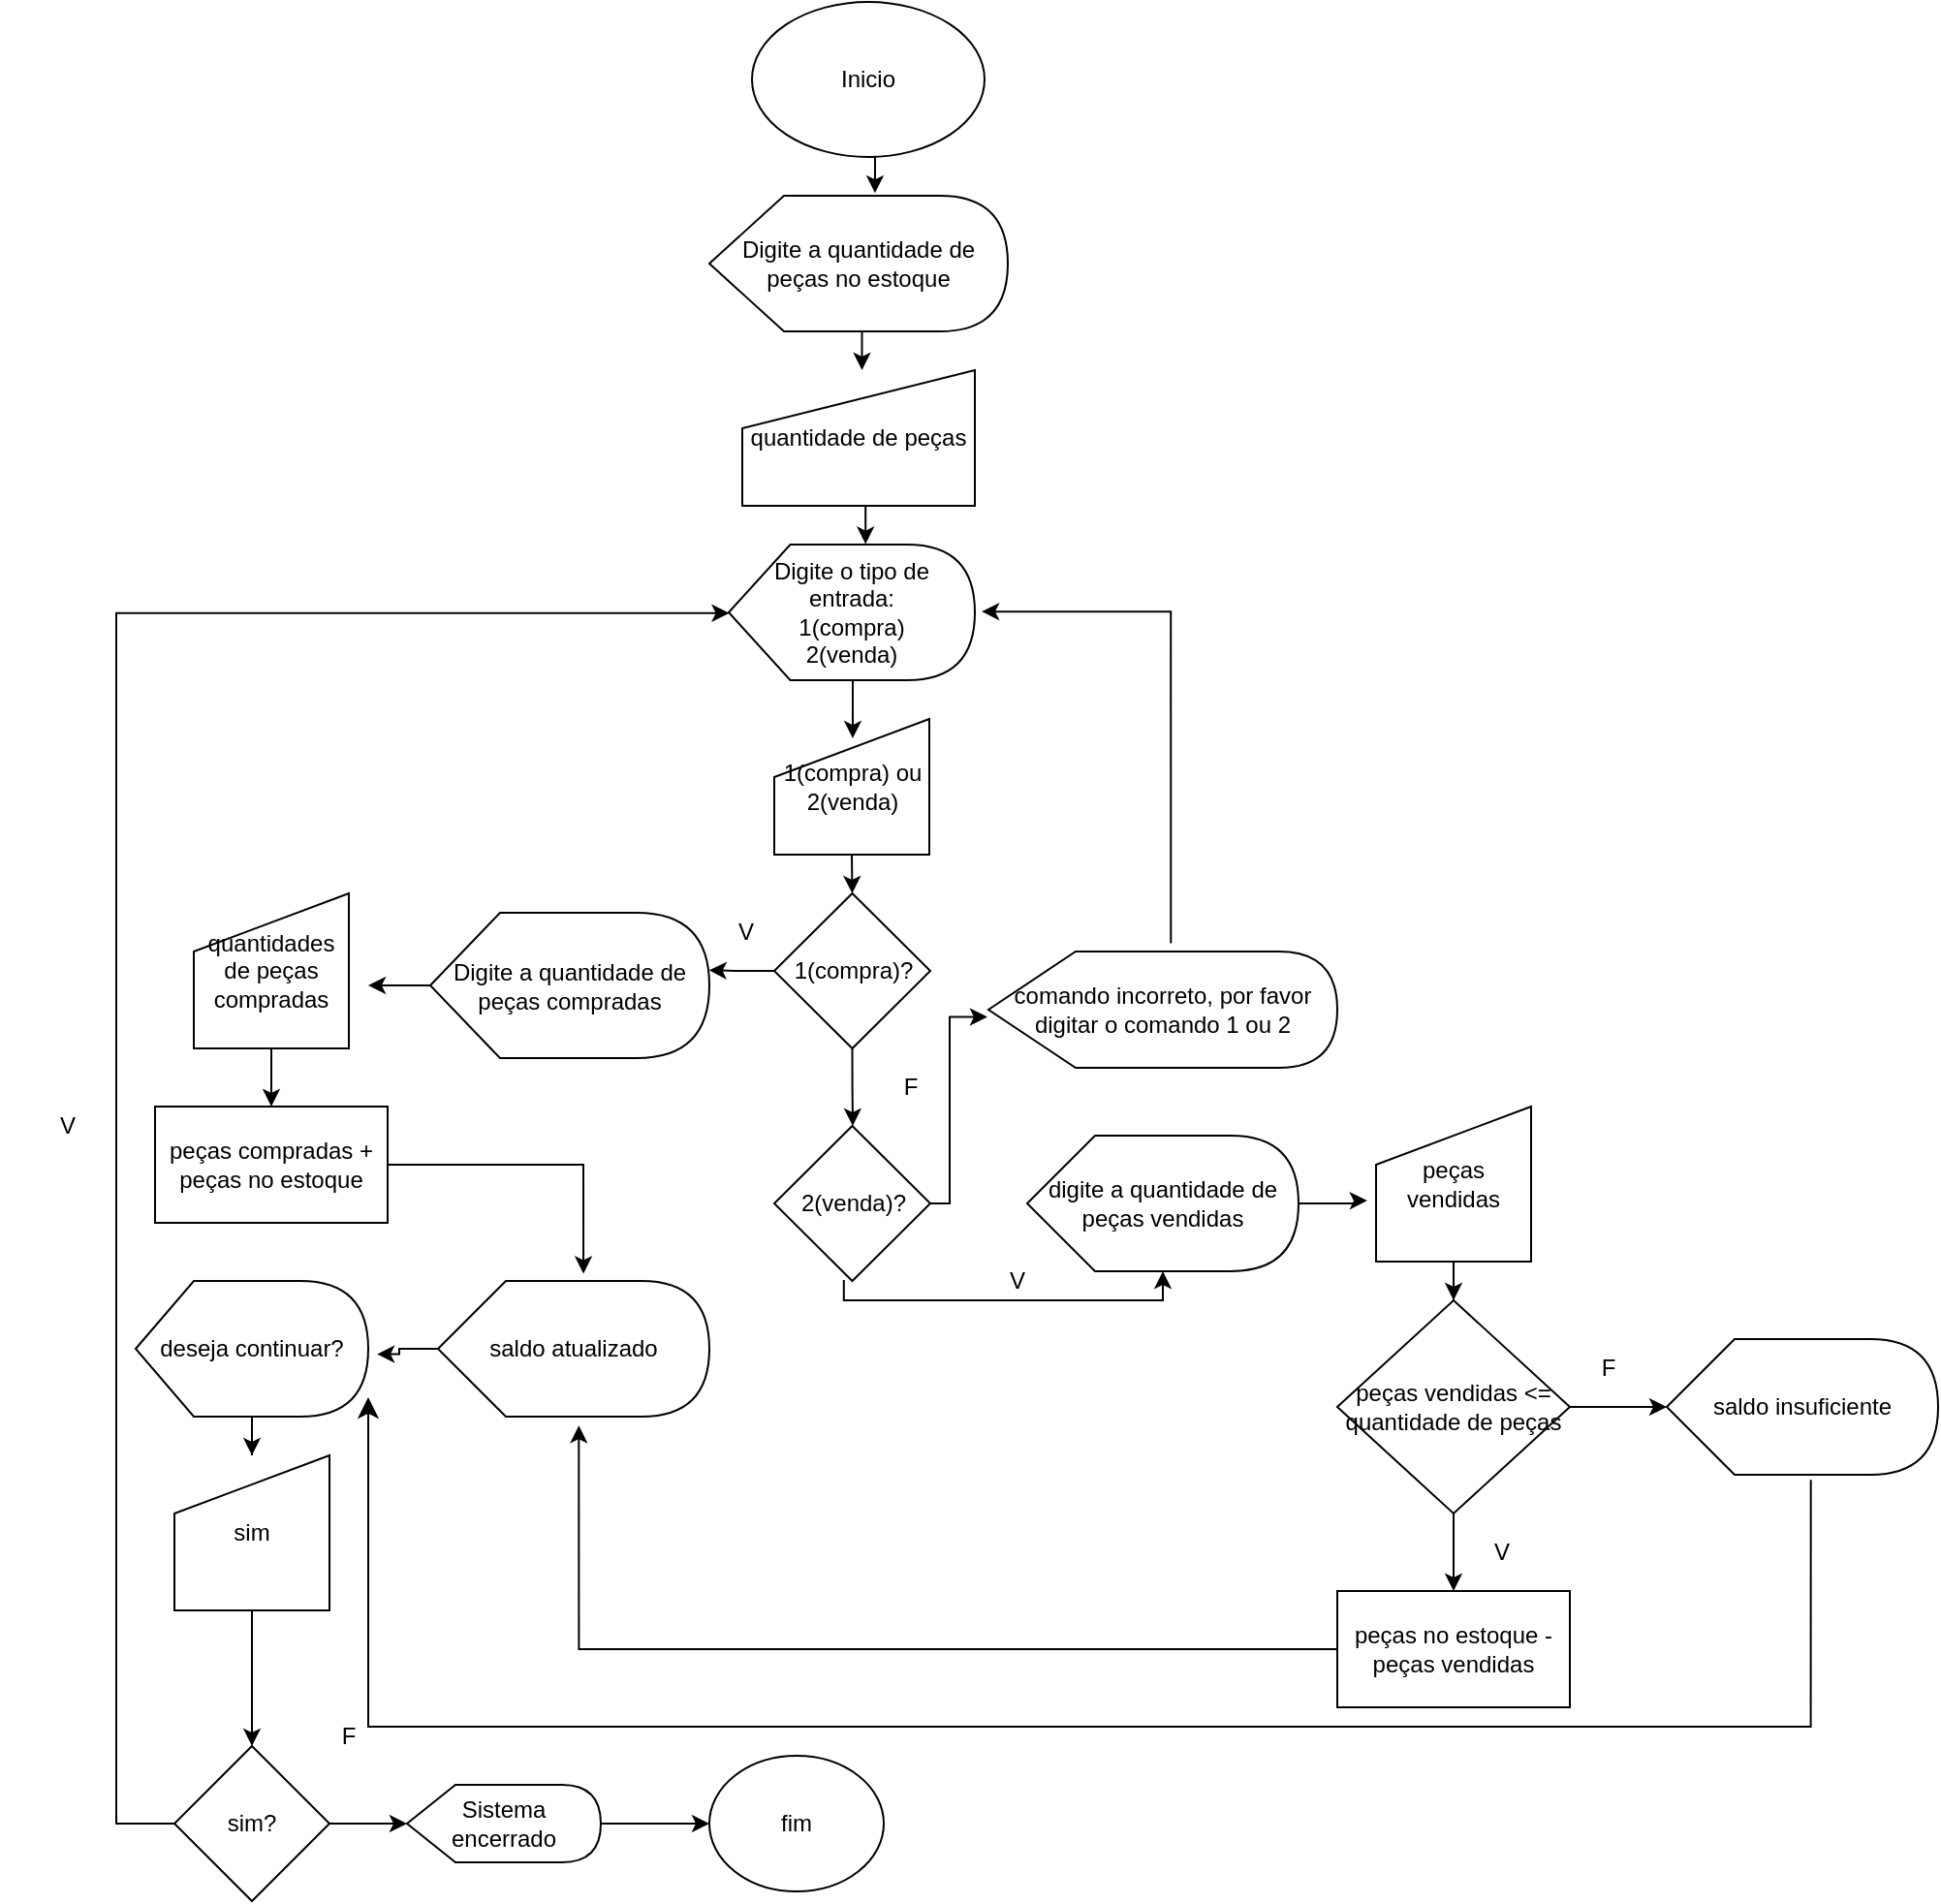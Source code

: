 <mxfile version="20.8.16" type="github">
  <diagram name="Página-1" id="wvH_P-P4TzBrVB2-oo8y">
    <mxGraphModel dx="2219" dy="581" grid="1" gridSize="10" guides="1" tooltips="1" connect="0" arrows="0" fold="1" page="1" pageScale="1" pageWidth="1169" pageHeight="827" math="0" shadow="0">
      <root>
        <mxCell id="0" />
        <mxCell id="1" parent="0" />
        <mxCell id="386gdVGjMm8WBMpWOrVL-5" style="edgeStyle=orthogonalEdgeStyle;rounded=0;orthogonalLoop=1;jettySize=auto;html=1;exitX=0.5;exitY=1;exitDx=0;exitDy=0;entryX=0.555;entryY=-0.02;entryDx=0;entryDy=0;entryPerimeter=0;" parent="1" source="386gdVGjMm8WBMpWOrVL-1" target="386gdVGjMm8WBMpWOrVL-2" edge="1">
          <mxGeometry relative="1" as="geometry" />
        </mxCell>
        <mxCell id="386gdVGjMm8WBMpWOrVL-1" value="Inicio" style="ellipse;whiteSpace=wrap;html=1;" parent="1" vertex="1">
          <mxGeometry x="348" y="40" width="120" height="80" as="geometry" />
        </mxCell>
        <mxCell id="386gdVGjMm8WBMpWOrVL-12" style="edgeStyle=orthogonalEdgeStyle;rounded=0;orthogonalLoop=1;jettySize=auto;html=1;exitX=0;exitY=0;exitDx=78.75;exitDy=70;exitPerimeter=0;" parent="1" source="386gdVGjMm8WBMpWOrVL-2" target="386gdVGjMm8WBMpWOrVL-11" edge="1">
          <mxGeometry relative="1" as="geometry">
            <Array as="points">
              <mxPoint x="405" y="250" />
              <mxPoint x="403" y="250" />
            </Array>
          </mxGeometry>
        </mxCell>
        <mxCell id="386gdVGjMm8WBMpWOrVL-2" value="Digite a quantidade de peças no estoque" style="shape=display;whiteSpace=wrap;html=1;size=0.25;" parent="1" vertex="1">
          <mxGeometry x="326" y="140" width="154" height="70" as="geometry" />
        </mxCell>
        <mxCell id="386gdVGjMm8WBMpWOrVL-24" style="edgeStyle=orthogonalEdgeStyle;rounded=0;orthogonalLoop=1;jettySize=auto;html=1;exitX=0;exitY=0;exitDx=61.875;exitDy=70;exitPerimeter=0;entryX=0.506;entryY=0.143;entryDx=0;entryDy=0;entryPerimeter=0;" parent="1" source="386gdVGjMm8WBMpWOrVL-9" target="386gdVGjMm8WBMpWOrVL-14" edge="1">
          <mxGeometry relative="1" as="geometry" />
        </mxCell>
        <mxCell id="386gdVGjMm8WBMpWOrVL-9" value="Digite o tipo de entrada:&lt;br&gt;1(compra)&lt;br&gt;2(venda)" style="shape=display;whiteSpace=wrap;html=1;" parent="1" vertex="1">
          <mxGeometry x="336" y="320" width="127" height="70" as="geometry" />
        </mxCell>
        <mxCell id="386gdVGjMm8WBMpWOrVL-19" style="edgeStyle=orthogonalEdgeStyle;rounded=0;orthogonalLoop=1;jettySize=auto;html=1;exitX=0.5;exitY=1;exitDx=0;exitDy=0;entryX=0.556;entryY=-0.003;entryDx=0;entryDy=0;entryPerimeter=0;" parent="1" source="386gdVGjMm8WBMpWOrVL-11" target="386gdVGjMm8WBMpWOrVL-9" edge="1">
          <mxGeometry relative="1" as="geometry" />
        </mxCell>
        <mxCell id="386gdVGjMm8WBMpWOrVL-11" value="quantidade de peças" style="shape=manualInput;whiteSpace=wrap;html=1;" parent="1" vertex="1">
          <mxGeometry x="343" y="230" width="120" height="70" as="geometry" />
        </mxCell>
        <mxCell id="386gdVGjMm8WBMpWOrVL-25" style="edgeStyle=orthogonalEdgeStyle;rounded=0;orthogonalLoop=1;jettySize=auto;html=1;exitX=0.5;exitY=1;exitDx=0;exitDy=0;entryX=0.5;entryY=0;entryDx=0;entryDy=0;" parent="1" source="386gdVGjMm8WBMpWOrVL-14" target="386gdVGjMm8WBMpWOrVL-20" edge="1">
          <mxGeometry relative="1" as="geometry" />
        </mxCell>
        <mxCell id="386gdVGjMm8WBMpWOrVL-14" value="1(compra) ou 2(venda)" style="shape=manualInput;whiteSpace=wrap;html=1;" parent="1" vertex="1">
          <mxGeometry x="359.5" y="410" width="80" height="70" as="geometry" />
        </mxCell>
        <mxCell id="386gdVGjMm8WBMpWOrVL-29" style="edgeStyle=orthogonalEdgeStyle;rounded=0;orthogonalLoop=1;jettySize=auto;html=1;entryX=0.999;entryY=0.395;entryDx=0;entryDy=0;entryPerimeter=0;" parent="1" source="386gdVGjMm8WBMpWOrVL-20" target="386gdVGjMm8WBMpWOrVL-28" edge="1">
          <mxGeometry relative="1" as="geometry" />
        </mxCell>
        <mxCell id="386gdVGjMm8WBMpWOrVL-37" style="edgeStyle=orthogonalEdgeStyle;rounded=0;orthogonalLoop=1;jettySize=auto;html=1;exitX=0.5;exitY=1;exitDx=0;exitDy=0;" parent="1" source="386gdVGjMm8WBMpWOrVL-20" edge="1">
          <mxGeometry relative="1" as="geometry">
            <mxPoint x="400" y="620" as="targetPoint" />
          </mxGeometry>
        </mxCell>
        <mxCell id="386gdVGjMm8WBMpWOrVL-20" value="1(compra)?" style="rhombus;whiteSpace=wrap;html=1;" parent="1" vertex="1">
          <mxGeometry x="359.5" y="500" width="80.5" height="80" as="geometry" />
        </mxCell>
        <mxCell id="386gdVGjMm8WBMpWOrVL-30" style="edgeStyle=orthogonalEdgeStyle;rounded=0;orthogonalLoop=1;jettySize=auto;html=1;exitX=0;exitY=0.5;exitDx=0;exitDy=0;exitPerimeter=0;" parent="1" source="386gdVGjMm8WBMpWOrVL-28" edge="1">
          <mxGeometry relative="1" as="geometry">
            <mxPoint x="150" y="548" as="targetPoint" />
          </mxGeometry>
        </mxCell>
        <mxCell id="386gdVGjMm8WBMpWOrVL-28" value="Digite a quantidade de peças compradas" style="shape=display;whiteSpace=wrap;html=1;" parent="1" vertex="1">
          <mxGeometry x="182" y="510" width="144" height="75" as="geometry" />
        </mxCell>
        <mxCell id="386gdVGjMm8WBMpWOrVL-33" style="edgeStyle=orthogonalEdgeStyle;rounded=0;orthogonalLoop=1;jettySize=auto;html=1;exitX=0.5;exitY=1;exitDx=0;exitDy=0;" parent="1" source="386gdVGjMm8WBMpWOrVL-31" target="386gdVGjMm8WBMpWOrVL-32" edge="1">
          <mxGeometry relative="1" as="geometry" />
        </mxCell>
        <mxCell id="386gdVGjMm8WBMpWOrVL-31" value="quantidades de peças compradas" style="shape=manualInput;whiteSpace=wrap;html=1;" parent="1" vertex="1">
          <mxGeometry x="60" y="500" width="80" height="80" as="geometry" />
        </mxCell>
        <mxCell id="386gdVGjMm8WBMpWOrVL-59" style="edgeStyle=orthogonalEdgeStyle;rounded=0;orthogonalLoop=1;jettySize=auto;html=1;entryX=0.536;entryY=-0.054;entryDx=0;entryDy=0;entryPerimeter=0;" parent="1" source="386gdVGjMm8WBMpWOrVL-32" target="386gdVGjMm8WBMpWOrVL-52" edge="1">
          <mxGeometry relative="1" as="geometry" />
        </mxCell>
        <mxCell id="386gdVGjMm8WBMpWOrVL-32" value="peças compradas + peças no estoque" style="whiteSpace=wrap;html=1;" parent="1" vertex="1">
          <mxGeometry x="40" y="610" width="120" height="60" as="geometry" />
        </mxCell>
        <mxCell id="386gdVGjMm8WBMpWOrVL-35" value="V" style="text;strokeColor=none;align=center;fillColor=none;html=1;verticalAlign=middle;whiteSpace=wrap;rounded=0;" parent="1" vertex="1">
          <mxGeometry x="310" y="500" width="70" height="40" as="geometry" />
        </mxCell>
        <mxCell id="386gdVGjMm8WBMpWOrVL-40" style="edgeStyle=orthogonalEdgeStyle;rounded=0;orthogonalLoop=1;jettySize=auto;html=1;exitX=0.446;exitY=0.993;exitDx=0;exitDy=0;exitPerimeter=0;" parent="1" source="386gdVGjMm8WBMpWOrVL-38" target="386gdVGjMm8WBMpWOrVL-39" edge="1">
          <mxGeometry relative="1" as="geometry">
            <Array as="points">
              <mxPoint x="395" y="710" />
              <mxPoint x="560" y="710" />
            </Array>
          </mxGeometry>
        </mxCell>
        <mxCell id="386gdVGjMm8WBMpWOrVL-80" value="" style="edgeStyle=orthogonalEdgeStyle;rounded=0;orthogonalLoop=1;jettySize=auto;html=1;entryX=-0.003;entryY=0.563;entryDx=0;entryDy=0;entryPerimeter=0;" parent="1" source="386gdVGjMm8WBMpWOrVL-38" target="386gdVGjMm8WBMpWOrVL-79" edge="1">
          <mxGeometry relative="1" as="geometry">
            <Array as="points">
              <mxPoint x="450" y="660" />
              <mxPoint x="450" y="564" />
            </Array>
          </mxGeometry>
        </mxCell>
        <mxCell id="386gdVGjMm8WBMpWOrVL-38" value="2(venda)?" style="rhombus;whiteSpace=wrap;html=1;" parent="1" vertex="1">
          <mxGeometry x="359.5" y="620" width="80.5" height="80" as="geometry" />
        </mxCell>
        <mxCell id="386gdVGjMm8WBMpWOrVL-43" style="edgeStyle=orthogonalEdgeStyle;rounded=0;orthogonalLoop=1;jettySize=auto;html=1;exitX=1;exitY=0.5;exitDx=0;exitDy=0;exitPerimeter=0;entryX=-0.057;entryY=0.607;entryDx=0;entryDy=0;entryPerimeter=0;" parent="1" source="386gdVGjMm8WBMpWOrVL-39" target="386gdVGjMm8WBMpWOrVL-42" edge="1">
          <mxGeometry relative="1" as="geometry">
            <Array as="points">
              <mxPoint x="660" y="660" />
              <mxPoint x="660" y="659" />
            </Array>
          </mxGeometry>
        </mxCell>
        <mxCell id="386gdVGjMm8WBMpWOrVL-39" value="digite a quantidade de peças vendidas" style="shape=display;whiteSpace=wrap;html=1;" parent="1" vertex="1">
          <mxGeometry x="490" y="625" width="140" height="70" as="geometry" />
        </mxCell>
        <mxCell id="386gdVGjMm8WBMpWOrVL-47" value="" style="edgeStyle=orthogonalEdgeStyle;rounded=0;orthogonalLoop=1;jettySize=auto;html=1;" parent="1" source="386gdVGjMm8WBMpWOrVL-42" target="386gdVGjMm8WBMpWOrVL-46" edge="1">
          <mxGeometry relative="1" as="geometry" />
        </mxCell>
        <mxCell id="386gdVGjMm8WBMpWOrVL-42" value="peças vendidas" style="shape=manualInput;whiteSpace=wrap;html=1;direction=east;" parent="1" vertex="1">
          <mxGeometry x="670" y="610" width="80" height="80" as="geometry" />
        </mxCell>
        <mxCell id="386gdVGjMm8WBMpWOrVL-49" value="" style="edgeStyle=orthogonalEdgeStyle;rounded=0;orthogonalLoop=1;jettySize=auto;html=1;" parent="1" source="386gdVGjMm8WBMpWOrVL-46" target="386gdVGjMm8WBMpWOrVL-48" edge="1">
          <mxGeometry relative="1" as="geometry" />
        </mxCell>
        <mxCell id="386gdVGjMm8WBMpWOrVL-54" value="" style="edgeStyle=orthogonalEdgeStyle;rounded=0;orthogonalLoop=1;jettySize=auto;html=1;" parent="1" source="386gdVGjMm8WBMpWOrVL-46" target="386gdVGjMm8WBMpWOrVL-53" edge="1">
          <mxGeometry relative="1" as="geometry" />
        </mxCell>
        <mxCell id="386gdVGjMm8WBMpWOrVL-46" value="peças vendidas &amp;lt;= quantidade de peças" style="rhombus;whiteSpace=wrap;html=1;" parent="1" vertex="1">
          <mxGeometry x="650" y="710" width="120" height="110" as="geometry" />
        </mxCell>
        <mxCell id="386gdVGjMm8WBMpWOrVL-58" style="edgeStyle=orthogonalEdgeStyle;rounded=0;orthogonalLoop=1;jettySize=auto;html=1;entryX=0.519;entryY=1.066;entryDx=0;entryDy=0;entryPerimeter=0;" parent="1" source="386gdVGjMm8WBMpWOrVL-48" target="386gdVGjMm8WBMpWOrVL-52" edge="1">
          <mxGeometry relative="1" as="geometry">
            <mxPoint x="330" y="830" as="targetPoint" />
          </mxGeometry>
        </mxCell>
        <mxCell id="386gdVGjMm8WBMpWOrVL-48" value="peças no estoque - peças vendidas" style="whiteSpace=wrap;html=1;" parent="1" vertex="1">
          <mxGeometry x="650" y="860" width="120" height="60" as="geometry" />
        </mxCell>
        <mxCell id="386gdVGjMm8WBMpWOrVL-50" value="F" style="text;strokeColor=none;align=center;fillColor=none;html=1;verticalAlign=middle;whiteSpace=wrap;rounded=0;" parent="1" vertex="1">
          <mxGeometry x="400" y="585" width="60" height="30" as="geometry" />
        </mxCell>
        <mxCell id="386gdVGjMm8WBMpWOrVL-51" value="V" style="text;strokeColor=none;align=center;fillColor=none;html=1;verticalAlign=middle;whiteSpace=wrap;rounded=0;" parent="1" vertex="1">
          <mxGeometry x="700" y="820" width="70" height="40" as="geometry" />
        </mxCell>
        <mxCell id="386gdVGjMm8WBMpWOrVL-62" style="edgeStyle=orthogonalEdgeStyle;rounded=0;orthogonalLoop=1;jettySize=auto;html=1;entryX=1.038;entryY=0.54;entryDx=0;entryDy=0;entryPerimeter=0;" parent="1" source="386gdVGjMm8WBMpWOrVL-52" target="386gdVGjMm8WBMpWOrVL-61" edge="1">
          <mxGeometry relative="1" as="geometry">
            <mxPoint x="160" y="735" as="targetPoint" />
          </mxGeometry>
        </mxCell>
        <mxCell id="386gdVGjMm8WBMpWOrVL-52" value="saldo atualizado" style="shape=display;whiteSpace=wrap;html=1;" parent="1" vertex="1">
          <mxGeometry x="186" y="700" width="140" height="70" as="geometry" />
        </mxCell>
        <mxCell id="386gdVGjMm8WBMpWOrVL-53" value="saldo insuficiente" style="shape=display;whiteSpace=wrap;html=1;" parent="1" vertex="1">
          <mxGeometry x="820" y="730" width="140" height="70" as="geometry" />
        </mxCell>
        <mxCell id="386gdVGjMm8WBMpWOrVL-56" value="F" style="text;strokeColor=none;align=center;fillColor=none;html=1;verticalAlign=middle;whiteSpace=wrap;rounded=0;" parent="1" vertex="1">
          <mxGeometry x="760" y="730" width="60" height="30" as="geometry" />
        </mxCell>
        <mxCell id="386gdVGjMm8WBMpWOrVL-67" value="" style="edgeStyle=orthogonalEdgeStyle;rounded=0;orthogonalLoop=1;jettySize=auto;html=1;" parent="1" source="386gdVGjMm8WBMpWOrVL-61" target="386gdVGjMm8WBMpWOrVL-66" edge="1">
          <mxGeometry relative="1" as="geometry" />
        </mxCell>
        <mxCell id="386gdVGjMm8WBMpWOrVL-61" value="deseja continuar?" style="shape=display;whiteSpace=wrap;html=1;" parent="1" vertex="1">
          <mxGeometry x="30" y="700" width="120" height="70" as="geometry" />
        </mxCell>
        <mxCell id="386gdVGjMm8WBMpWOrVL-69" value="" style="edgeStyle=orthogonalEdgeStyle;rounded=0;orthogonalLoop=1;jettySize=auto;html=1;" parent="1" source="386gdVGjMm8WBMpWOrVL-66" target="386gdVGjMm8WBMpWOrVL-68" edge="1">
          <mxGeometry relative="1" as="geometry" />
        </mxCell>
        <mxCell id="386gdVGjMm8WBMpWOrVL-66" value="sim" style="shape=manualInput;whiteSpace=wrap;html=1;" parent="1" vertex="1">
          <mxGeometry x="50" y="790" width="80" height="80" as="geometry" />
        </mxCell>
        <mxCell id="386gdVGjMm8WBMpWOrVL-71" style="edgeStyle=orthogonalEdgeStyle;rounded=0;orthogonalLoop=1;jettySize=auto;html=1;entryX=0.002;entryY=0.506;entryDx=0;entryDy=0;entryPerimeter=0;" parent="1" source="386gdVGjMm8WBMpWOrVL-68" target="386gdVGjMm8WBMpWOrVL-9" edge="1">
          <mxGeometry relative="1" as="geometry">
            <Array as="points">
              <mxPoint x="20" y="980" />
              <mxPoint x="20" y="355" />
            </Array>
          </mxGeometry>
        </mxCell>
        <mxCell id="386gdVGjMm8WBMpWOrVL-75" value="" style="edgeStyle=orthogonalEdgeStyle;rounded=0;orthogonalLoop=1;jettySize=auto;html=1;" parent="1" source="386gdVGjMm8WBMpWOrVL-68" target="386gdVGjMm8WBMpWOrVL-74" edge="1">
          <mxGeometry relative="1" as="geometry" />
        </mxCell>
        <mxCell id="386gdVGjMm8WBMpWOrVL-68" value="sim?" style="rhombus;whiteSpace=wrap;html=1;" parent="1" vertex="1">
          <mxGeometry x="50" y="940" width="80" height="80" as="geometry" />
        </mxCell>
        <mxCell id="386gdVGjMm8WBMpWOrVL-77" value="" style="edgeStyle=orthogonalEdgeStyle;rounded=0;orthogonalLoop=1;jettySize=auto;html=1;" parent="1" source="386gdVGjMm8WBMpWOrVL-74" target="386gdVGjMm8WBMpWOrVL-76" edge="1">
          <mxGeometry relative="1" as="geometry" />
        </mxCell>
        <mxCell id="386gdVGjMm8WBMpWOrVL-74" value="Sistema encerrado" style="shape=display;whiteSpace=wrap;html=1;" parent="1" vertex="1">
          <mxGeometry x="170" y="960" width="100" height="40" as="geometry" />
        </mxCell>
        <mxCell id="386gdVGjMm8WBMpWOrVL-76" value="fim" style="ellipse;whiteSpace=wrap;html=1;" parent="1" vertex="1">
          <mxGeometry x="326" y="945" width="90" height="70" as="geometry" />
        </mxCell>
        <mxCell id="386gdVGjMm8WBMpWOrVL-81" style="edgeStyle=orthogonalEdgeStyle;rounded=0;orthogonalLoop=1;jettySize=auto;html=1;entryX=1.028;entryY=0.494;entryDx=0;entryDy=0;entryPerimeter=0;exitX=0.523;exitY=-0.07;exitDx=0;exitDy=0;exitPerimeter=0;" parent="1" source="386gdVGjMm8WBMpWOrVL-79" target="386gdVGjMm8WBMpWOrVL-9" edge="1">
          <mxGeometry relative="1" as="geometry">
            <Array as="points">
              <mxPoint x="564" y="355" />
            </Array>
          </mxGeometry>
        </mxCell>
        <mxCell id="386gdVGjMm8WBMpWOrVL-79" value="comando incorreto, por favor digitar o comando 1 ou 2" style="shape=display;whiteSpace=wrap;html=1;" parent="1" vertex="1">
          <mxGeometry x="470" y="530" width="180" height="60" as="geometry" />
        </mxCell>
        <mxCell id="386gdVGjMm8WBMpWOrVL-85" value="V" style="text;strokeColor=none;align=center;fillColor=none;html=1;verticalAlign=middle;whiteSpace=wrap;rounded=0;" parent="1" vertex="1">
          <mxGeometry x="450" y="680" width="70" height="40" as="geometry" />
        </mxCell>
        <mxCell id="386gdVGjMm8WBMpWOrVL-86" value="V" style="text;strokeColor=none;align=center;fillColor=none;html=1;verticalAlign=middle;whiteSpace=wrap;rounded=0;" parent="1" vertex="1">
          <mxGeometry x="-40" y="600" width="70" height="40" as="geometry" />
        </mxCell>
        <mxCell id="386gdVGjMm8WBMpWOrVL-87" value="F" style="text;strokeColor=none;align=center;fillColor=none;html=1;verticalAlign=middle;whiteSpace=wrap;rounded=0;" parent="1" vertex="1">
          <mxGeometry x="110" y="920" width="60" height="30" as="geometry" />
        </mxCell>
        <mxCell id="386gdVGjMm8WBMpWOrVL-90" value="" style="edgeStyle=segmentEdgeStyle;endArrow=classic;html=1;curved=0;rounded=0;endSize=8;startSize=8;sourcePerimeterSpacing=0;targetPerimeterSpacing=0;exitX=0.531;exitY=1.037;exitDx=0;exitDy=0;exitPerimeter=0;entryX=1;entryY=0.857;entryDx=0;entryDy=0;entryPerimeter=0;" parent="1" source="386gdVGjMm8WBMpWOrVL-53" target="386gdVGjMm8WBMpWOrVL-61" edge="1">
          <mxGeometry width="100" relative="1" as="geometry">
            <mxPoint x="870" y="880" as="sourcePoint" />
            <mxPoint x="970" y="920" as="targetPoint" />
            <Array as="points">
              <mxPoint x="894" y="930" />
              <mxPoint x="150" y="930" />
            </Array>
          </mxGeometry>
        </mxCell>
      </root>
    </mxGraphModel>
  </diagram>
</mxfile>
